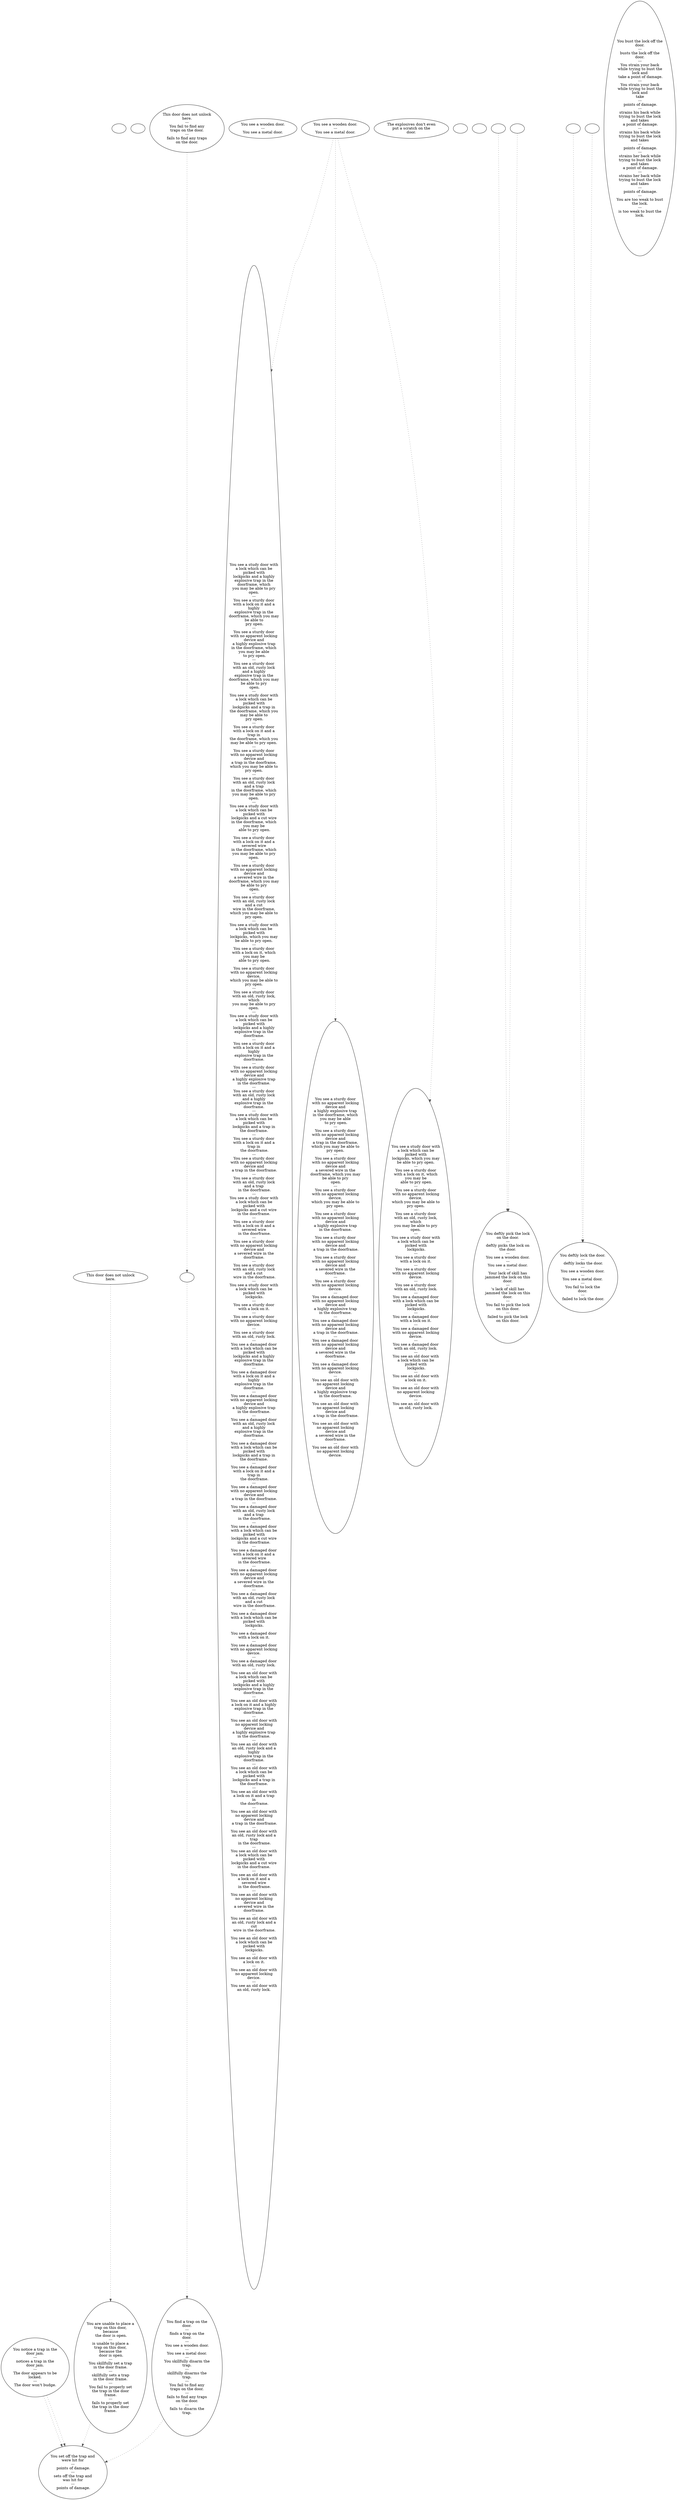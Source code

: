 digraph sislvdor {
  "checkPartyMembersNearDoor" [style=filled       fillcolor="#FFFFFF"       color="#000000"]
  "checkPartyMembersNearDoor" [label=""]
  "start" [style=filled       fillcolor="#FFFFFF"       color="#000000"]
  "start" [label=""]
  "use_p_proc" [style=filled       fillcolor="#FFFFFF"       color="#000000"]
  "use_p_proc" -> "Damage_Critter" [style=dotted color="#555555"]
  "use_p_proc" -> "Damage_Critter" [style=dotted color="#555555"]
  "use_p_proc" [label="You notice a trap in the\ndoor jam.\n---\nnotices a trap in the\ndoor jam.\n---\nThe door appears to be\nlocked.\n---\nThe door won't budge."]
  "look_at_p_proc" [style=filled       fillcolor="#FFFFFF"       color="#000000"]
  "look_at_p_proc" [label="You see a wooden door.\n---\nYou see a metal door."]
  "description_p_proc" [style=filled       fillcolor="#FFFFFF"       color="#000000"]
  "description_p_proc" -> "Look_Traps_And_Locks" [style=dotted color="#555555"]
  "description_p_proc" -> "Look_Traps" [style=dotted color="#555555"]
  "description_p_proc" -> "Look_Locks" [style=dotted color="#555555"]
  "description_p_proc" [label="You see a wooden door.\n---\nYou see a metal door."]
  "use_skill_on_p_proc" [style=filled       fillcolor="#FFFFFF"       color="#000000"]
  "use_skill_on_p_proc" -> "Skill_Disarm_Traps" [style=dotted color="#555555"]
  "use_skill_on_p_proc" [label="This door does not unlock\nhere.\n---\nYou fail to find any\ntraps on the door.\n---\nfails to find any traps\non the door."]
  "use_obj_on_p_proc" [style=filled       fillcolor="#FFFFFF"       color="#000000"]
  "use_obj_on_p_proc" -> "Set_Trap" [style=dotted color="#555555"]
  "use_obj_on_p_proc" [label="This door does not unlock\nhere."]
  "damage_p_proc" [style=filled       fillcolor="#FFFFFF"       color="#000000"]
  "damage_p_proc" [label="The explosives don't even\nput a scratch on the\ndoor."]
  "map_enter_p_proc" [style=filled       fillcolor="#FFFFFF"       color="#000000"]
  "map_enter_p_proc" [label=""]
  "map_update_p_proc" [style=filled       fillcolor="#FFFFFF"       color="#000000"]
  "map_update_p_proc" [label=""]
  "Look_Traps_And_Locks" [style=filled       fillcolor="#FFFFFF"       color="#000000"]
  "Look_Traps_And_Locks" [label="You see a study door with\na lock which can be\npicked with\nlockpicks and a highly\nexplosive trap in the\ndoorframe, which\nyou may be able to pry\nopen.\n---\nYou see a sturdy door\nwith a lock on it and a\nhighly\nexplosive trap in the\ndoorframe, which you may\nbe able to\n pry open.\n---\nYou see a sturdy door\nwith no apparent locking\ndevice and\na highly explosive trap\nin the doorframe, which\nyou may be able\n to pry open.\n---\nYou see a sturdy door\nwith an old, rusty lock\nand a highly\nexplosive trap in the\ndoorframe, which you may\nbe able to pry\n open.\n---\nYou see a study door with\na lock which can be\npicked with\nlockpicks and a trap in\nthe doorframe, which you\nmay be able to\n pry open.\n---\nYou see a sturdy door\nwith a lock on it and a\ntrap in\nthe doorframe, which you\nmay be able to pry open.\n---\nYou see a sturdy door\nwith no apparent locking\ndevice and\na trap in the doorframe,\nwhich you may be able to\npry open.\n---\nYou see a sturdy door\nwith an old, rusty lock\nand a trap\nin the doorframe, which\nyou may be able to pry\nopen.\n---\nYou see a study door with\na lock which can be\npicked with\nlockpicks and a cut wire\nin the doorframe, which\nyou may be\n able to pry open.\n---\nYou see a sturdy door\nwith a lock on it and a\nsevered wire\nin the doorframe, which\nyou may be able to pry\nopen.\n---\nYou see a sturdy door\nwith no apparent locking\ndevice and\na severed wire in the\ndoorframe, which you may\nbe able to pry\n open.\n---\nYou see a sturdy door\nwith an old, rusty lock\nand a cut\nwire in the doorframe,\nwhich you may be able to\npry open.\n---\nYou see a study door with\na lock which can be\npicked with\nlockpicks, which you may\nbe able to pry open.\n---\nYou see a sturdy door\nwith a lock on it, which\nyou may be\n able to pry open.\n---\nYou see a sturdy door\nwith no apparent locking\ndevice,\nwhich you may be able to\npry open.\n---\nYou see a sturdy door\nwith an old, rusty lock,\nwhich\nyou may be able to pry\nopen.\n---\nYou see a study door with\na lock which can be\npicked with\nlockpicks and a highly\nexplosive trap in the\ndoorframe.\n---\nYou see a sturdy door\nwith a lock on it and a\nhighly\nexplosive trap in the\ndoorframe.\n---\nYou see a sturdy door\nwith no apparent locking\ndevice and\na highly explosive trap\nin the doorframe.\n---\nYou see a sturdy door\nwith an old, rusty lock\nand a highly\nexplosive trap in the\ndoorframe.\n---\nYou see a study door with\na lock which can be\npicked with\nlockpicks and a trap in\nthe doorframe.\n---\nYou see a sturdy door\nwith a lock on it and a\ntrap in\n the doorframe.\n---\nYou see a sturdy door\nwith no apparent locking\ndevice and\n a trap in the doorframe.\n---\nYou see a sturdy door\nwith an old, rusty lock\nand a trap\n in the doorframe.\n---\nYou see a study door with\na lock which can be\npicked with\nlockpicks and a cut wire\nin the doorframe.\n---\nYou see a sturdy door\nwith a lock on it and a\nsevered wire\n in the doorframe.\n---\nYou see a sturdy door\nwith no apparent locking\ndevice and\na severed wire in the\ndoorframe.\n---\nYou see a sturdy door\nwith an old, rusty lock\nand a cut\n wire in the doorframe.\n---\nYou see a study door with\na lock which can be\npicked with\n lockpicks.\n---\nYou see a sturdy door\nwith a lock on it.\n---\nYou see a sturdy door\nwith no apparent locking\ndevice.\n---\nYou see a sturdy door\nwith an old, rusty lock.\n---\nYou see a damaged door\nwith a lock which can be\npicked with\nlockpicks and a highly\nexplosive trap in the\ndoorframe.\n---\nYou see a damaged door\nwith a lock on it and a\nhighly\nexplosive trap in the\ndoorframe.\n---\nYou see a damaged door\nwith no apparent locking\ndevice and\na highly explosive trap\nin the doorframe.\n---\nYou see a damaged door\nwith an old, rusty lock\nand a highly\nexplosive trap in the\ndoorframe.\n---\nYou see a damaged door\nwith a lock which can be\npicked with\nlockpicks and a trap in\nthe doorframe.\n---\nYou see a damaged door\nwith a lock on it and a\ntrap in\n the doorframe.\n---\nYou see a damaged door\nwith no apparent locking\ndevice and\n a trap in the doorframe.\n---\nYou see a damaged door\nwith an old, rusty lock\nand a trap\n in the doorframe.\n---\nYou see a damaged door\nwith a lock which can be\npicked with\nlockpicks and a cut wire\nin the doorframe.\n---\nYou see a damaged door\nwith a lock on it and a\nsevered wire\n in the doorframe.\n---\nYou see a damaged door\nwith no apparent locking\ndevice and\na severed wire in the\ndoorframe.\n---\nYou see a damaged door\nwith an old, rusty lock\nand a cut\n wire in the doorframe.\n---\nYou see a damaged door\nwith a lock which can be\npicked with\n lockpicks.\n---\nYou see a damaged door\nwith a lock on it.\n---\nYou see a damaged door\nwith no apparent locking\ndevice.\n---\nYou see a damaged door\nwith an old, rusty lock.\n---\nYou see an old door with\na lock which can be\npicked with\nlockpicks and a highly\nexplosive trap in the\ndoorframe.\n---\nYou see an old door with\na lock on it and a highly\nexplosive trap in the\ndoorframe.\n---\nYou see an old door with\nno apparent locking\ndevice and\na highly explosive trap\nin the doorframe.\n---\nYou see an old door with\nan old, rusty lock and a\nhighly\nexplosive trap in the\ndoorframe.\n---\nYou see an old door with\na lock which can be\npicked with\nlockpicks and a trap in\nthe doorframe.\n---\nYou see an old door with\na lock on it and a trap\nin\n the doorframe.\n---\nYou see an old door with\nno apparent locking\ndevice and\n a trap in the doorframe.\n---\nYou see an old door with\nan old, rusty lock and a\ntrap\n in the doorframe.\n---\nYou see an old door with\na lock which can be\npicked with\nlockpicks and a cut wire\nin the doorframe.\n---\nYou see an old door with\na lock on it and a\nsevered wire\n in the doorframe.\n---\nYou see an old door with\nno apparent locking\ndevice and\na severed wire in the\ndoorframe.\n---\nYou see an old door with\nan old, rusty lock and a\ncut\n wire in the doorframe.\n---\nYou see an old door with\na lock which can be\npicked with\n lockpicks.\n---\nYou see an old door with\na lock on it.\n---\nYou see an old door with\nno apparent locking\ndevice.\n---\nYou see an old door with\nan old, rusty lock."]
  "Look_Traps" [style=filled       fillcolor="#FFFFFF"       color="#000000"]
  "Look_Traps" [label="You see a sturdy door\nwith no apparent locking\ndevice and\na highly explosive trap\nin the doorframe, which\nyou may be able\n to pry open.\n---\nYou see a sturdy door\nwith no apparent locking\ndevice and\na trap in the doorframe,\nwhich you may be able to\npry open.\n---\nYou see a sturdy door\nwith no apparent locking\ndevice and\na severed wire in the\ndoorframe, which you may\nbe able to pry\n open.\n---\nYou see a sturdy door\nwith no apparent locking\ndevice,\nwhich you may be able to\npry open.\n---\nYou see a sturdy door\nwith no apparent locking\ndevice and\na highly explosive trap\nin the doorframe.\n---\nYou see a sturdy door\nwith no apparent locking\ndevice and\n a trap in the doorframe.\n---\nYou see a sturdy door\nwith no apparent locking\ndevice and\na severed wire in the\ndoorframe.\n---\nYou see a sturdy door\nwith no apparent locking\ndevice.\n---\nYou see a damaged door\nwith no apparent locking\ndevice and\na highly explosive trap\nin the doorframe.\n---\nYou see a damaged door\nwith no apparent locking\ndevice and\n a trap in the doorframe.\n---\nYou see a damaged door\nwith no apparent locking\ndevice and\na severed wire in the\ndoorframe.\n---\nYou see a damaged door\nwith no apparent locking\ndevice.\n---\nYou see an old door with\nno apparent locking\ndevice and\na highly explosive trap\nin the doorframe.\n---\nYou see an old door with\nno apparent locking\ndevice and\n a trap in the doorframe.\n---\nYou see an old door with\nno apparent locking\ndevice and\na severed wire in the\ndoorframe.\n---\nYou see an old door with\nno apparent locking\ndevice."]
  "Look_Locks" [style=filled       fillcolor="#FFFFFF"       color="#000000"]
  "Look_Locks" [label="You see a study door with\na lock which can be\npicked with\nlockpicks, which you may\nbe able to pry open.\n---\nYou see a sturdy door\nwith a lock on it, which\nyou may be\n able to pry open.\n---\nYou see a sturdy door\nwith no apparent locking\ndevice,\nwhich you may be able to\npry open.\n---\nYou see a sturdy door\nwith an old, rusty lock,\nwhich\nyou may be able to pry\nopen.\n---\nYou see a study door with\na lock which can be\npicked with\n lockpicks.\n---\nYou see a sturdy door\nwith a lock on it.\n---\nYou see a sturdy door\nwith no apparent locking\ndevice.\n---\nYou see a sturdy door\nwith an old, rusty lock.\n---\nYou see a damaged door\nwith a lock which can be\npicked with\n lockpicks.\n---\nYou see a damaged door\nwith a lock on it.\n---\nYou see a damaged door\nwith no apparent locking\ndevice.\n---\nYou see a damaged door\nwith an old, rusty lock.\n---\nYou see an old door with\na lock which can be\npicked with\n lockpicks.\n---\nYou see an old door with\na lock on it.\n---\nYou see an old door with\nno apparent locking\ndevice.\n---\nYou see an old door with\nan old, rusty lock."]
  "Skill_Disarm_Traps" [style=filled       fillcolor="#FFFFFF"       color="#000000"]
  "Skill_Disarm_Traps" -> "Disarm_Traps" [style=dotted color="#555555"]
  "Skill_Disarm_Traps" [label=""]
  "Disarm_Traps" [style=filled       fillcolor="#FFFFFF"       color="#000000"]
  "Disarm_Traps" -> "Damage_Critter" [style=dotted color="#555555"]
  "Disarm_Traps" [label="You find a trap on the\ndoor.\n---\nfinds a trap on the\ndoor.\n---\nYou see a wooden door.\n---\nYou see a metal door.\n---\nYou skillfully disarm the\ntrap.\n---\nskillfully disarms the\ntrap.\n---\nYou fail to find any\ntraps on the door.\n---\nfails to find any traps\non the door.\n---\nfails to disarm the\ntrap."]
  "Unlock_Lock" [style=filled       fillcolor="#FFFFFF"       color="#000000"]
  "Unlock_Lock" -> "Lockpick_Door" [style=dotted color="#555555"]
  "Unlock_Lock" [label=""]
  "Lockpick_Lock" [style=filled       fillcolor="#FFFFFF"       color="#000000"]
  "Lockpick_Lock" -> "Lockpick_Door" [style=dotted color="#555555"]
  "Lockpick_Lock" [label=""]
  "Lockpick_Door" [style=filled       fillcolor="#FFFFFF"       color="#000000"]
  "Lockpick_Door" [label="You deftly pick the lock\non the door.\n---\ndeftly picks the lock on\nthe door.\n---\nYou see a wooden door.\n---\nYou see a metal door.\n---\nYour lack of skill has\njammed the lock on this\ndoor.\n---\n's lack of skill has\njammed the lock on this\ndoor.\n---\nYou fail to pick the lock\non this door.\n---\nfailed to pick the lock\non this door."]
  "Lock_Door" [style=filled       fillcolor="#FFFFFF"       color="#000000"]
  "Lock_Door" [label="You deftly lock the door.\n---\n deftly locks the door.\n---\nYou see a wooden door.\n---\nYou see a metal door.\n---\nYou fail to lock the\ndoor.\n---\n failed to lock the door."]
  "Set_Lock" [style=filled       fillcolor="#FFFFFF"       color="#000000"]
  "Set_Lock" -> "Lock_Door" [style=dotted color="#555555"]
  "Set_Lock" [label=""]
  "Set_Lockpick_Lock" [style=filled       fillcolor="#FFFFFF"       color="#000000"]
  "Set_Lockpick_Lock" -> "Lock_Door" [style=dotted color="#555555"]
  "Set_Lockpick_Lock" [label=""]
  "Set_Trap" [style=filled       fillcolor="#FFFFFF"       color="#000000"]
  "Set_Trap" -> "Damage_Critter" [style=dotted color="#555555"]
  "Set_Trap" [label="You are unable to place a\ntrap on this door,\nbecause\n the door is open.\n---\nis unable to place a\ntrap on this door,\nbecause the\n door is open.\n---\nYou skillfully set a trap\nin the door frame.\n---\nskillfully sets a trap\nin the door frame.\n---\nYou fail to properly set\nthe trap in the door\nframe.\n---\nfails to properly set\nthe trap in the door\nframe."]
  "Pry_Door" [style=filled       fillcolor="#FFFFFF"       color="#000000"]
  "Pry_Door" [label="You bust the lock off the\ndoor.\n---\nbusts the lock off the\ndoor.\n---\nYou strain your back\nwhile trying to bust the\nlock and\n take a point of damage.\n---\nYou strain your back\nwhile trying to bust the\nlock and\n take \n---\n points of damage.\n---\nstrains his back while\ntrying to bust the lock\nand takes\n a point of damage.\n---\nstrains his back while\ntrying to bust the lock\nand takes\n---\n points of damage.\n---\nstrains her back while\ntrying to bust the lock\nand takes\n a point of damage.\n---\nstrains her back while\ntrying to bust the lock\nand takes\n---\n points of damage.\n---\nYou are too weak to bust\nthe lock.\n---\nis too weak to bust the\nlock."]
  "Damage_Critter" [style=filled       fillcolor="#FFFFFF"       color="#000000"]
  "Damage_Critter" [label="You set off the trap and\nwere hit for\n---\n points of damage.\n---\nsets off the trap and\nwas hit for\n---\n points of damage."]
}